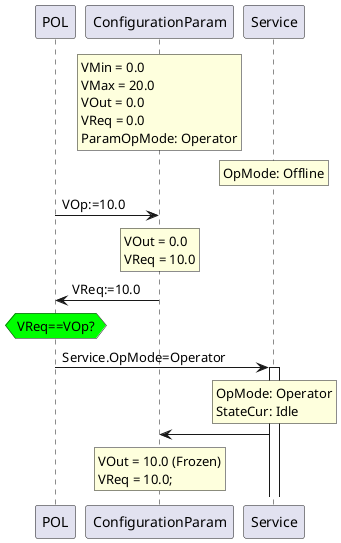 /*
 * MIT License
 *
 * Copyright (c) 2021 P2O-Lab <p2o-lab@mailbox.tu-dresden.de>,
 * Chair for Process Control Systems, Technische Universität Dresden
 *
 * Permission is hereby granted, free of charge, to any person obtaining a copy
 * of this software and associated documentation files (the "Software"), to deal
 * in the Software without restriction, including without limitation the rights
 * to use, copy, modify, merge, publish, distribute, sublicense, and/or sell
 * copies of the Software, and to permit persons to whom the Software is
 * furnished to do so, subject to the following conditions:
 *
 * The above copyright notice and this permission notice shall be included in all
 * copies or substantial portions of the Software.
 *
 * THE SOFTWARE IS PROVIDED "AS IS", WITHOUT WARRANTY OF ANY KIND, EXPRESS OR
 * IMPLIED, INCLUDING BUT NOT LIMITED TO THE WARRANTIES OF MERCHANTABILITY,
 * FITNESS FOR A PARTICULAR PURPOSE AND NONINFRINGEMENT. IN NO EVENT SHALL THE
 * AUTHORS OR COPYRIGHT HOLDERS BE LIABLE FOR ANY CLAIM, DAMAGES OR OTHER
 * LIABILITY, WHETHER IN AN ACTION OF CONTRACT, TORT OR OTHERWISE, ARISING FROM,
 * OUT OF OR IN CONNECTION WITH THE SOFTWARE OR THE USE OR OTHER DEALINGS IN THE
 * SOFTWARE.
 */
 
@startuml

skinparam monochrome false

participant POL
participant ConfigurationParam
participant Service

rnote over ConfigurationParam
 VMin = 0.0
 VMax = 20.0
 VOut = 0.0
 VReq = 0.0
 ParamOpMode: Operator
endrnote
rnote over Service
  OpMode: Offline
endrnote

POL -> ConfigurationParam : VOp:=10.0

rnote over ConfigurationParam
 VOut = 0.0
 VReq = 10.0
endrnote

POL <- ConfigurationParam : VReq:=10.0

hnote over POL #00FF00: VReq==VOp?

POL -> Service : Service.OpMode=Operator
activate Service
rnote over Service
  OpMode: Operator
  StateCur: Idle
endrnote

ConfigurationParam <- Service

rnote over ConfigurationParam
 VOut = 10.0 (Frozen)
 VReq = 10.0;
endrnote

@enduml
